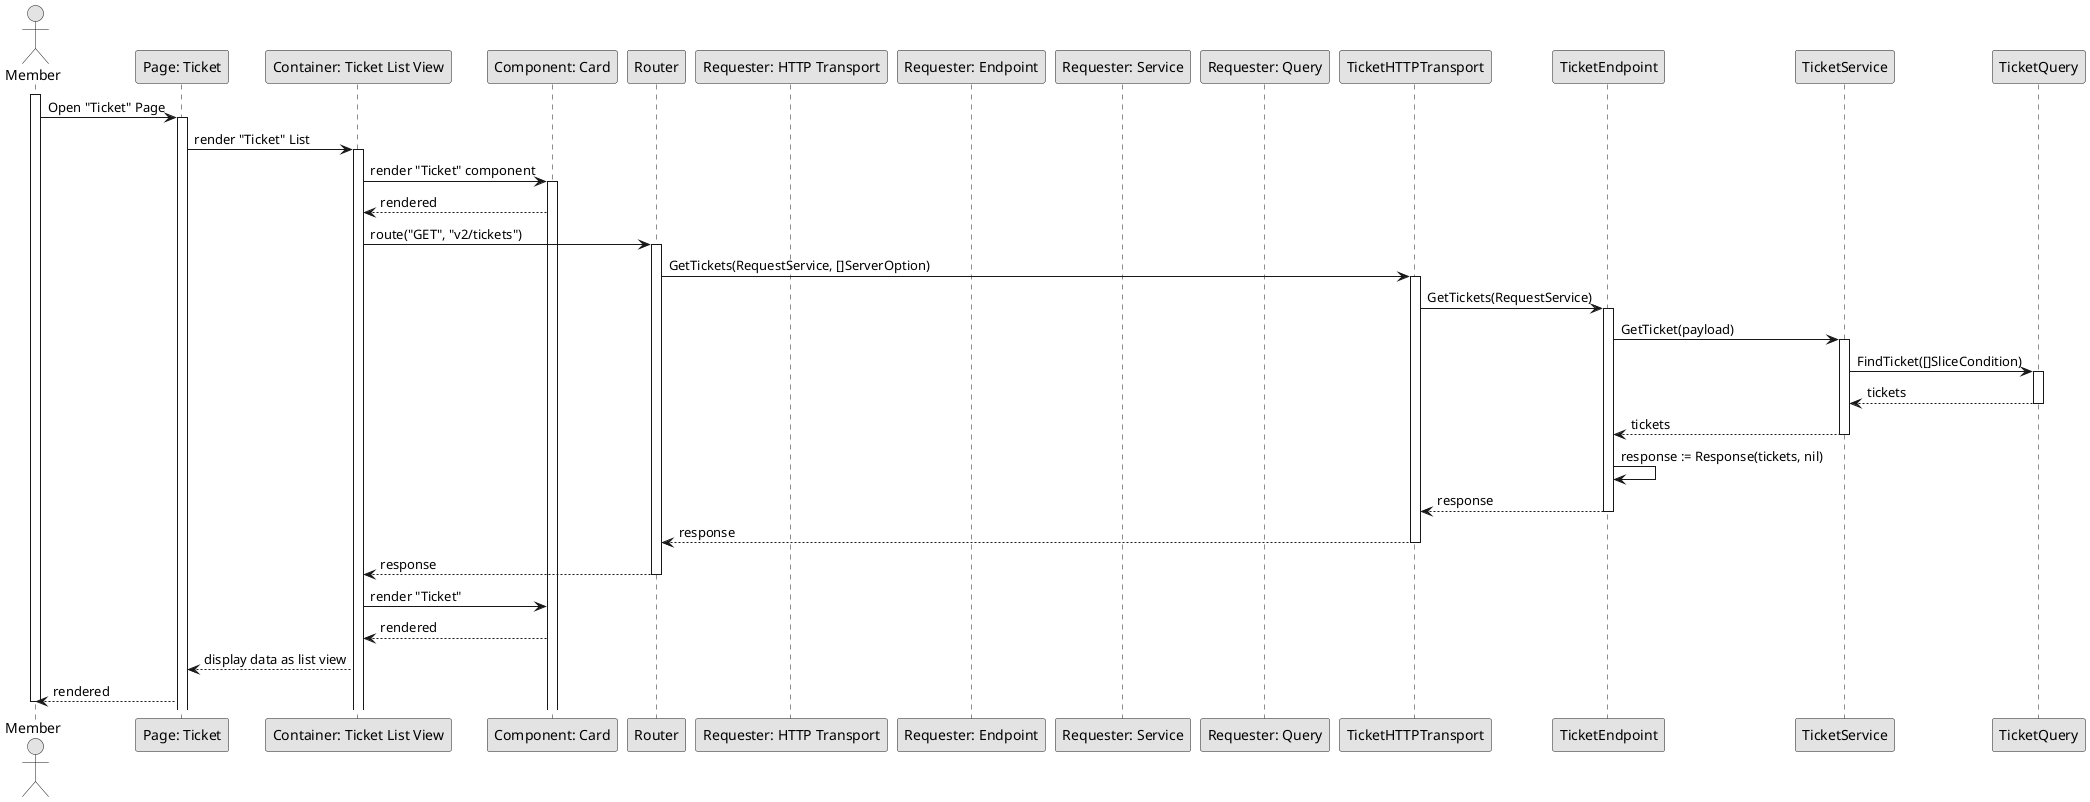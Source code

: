 @startuml GetRequested

skinparam Monochrome true
skinparam Shadowing false

actor Member
participant "Page: Ticket" as TicketPage
participant "Container: Ticket List View" as TicketListViewContainer
participant "Component: Card" as Ticket
participant "Router" as Router
participant "Requester: HTTP Transport" as RequestHTTPTransport
participant "Requester: Endpoint" as RequestEndpoint
participant "Requester: Service" as RequestService
participant "Requester: Query" as RequestQuery

activate Member

Member->TicketPage: Open "Ticket" Page
activate TicketPage
TicketPage->TicketListViewContainer: render "Ticket" List
activate TicketListViewContainer
TicketListViewContainer->Ticket: render "Ticket" component
activate Ticket
Ticket-->TicketListViewContainer: rendered
TicketListViewContainer->Router: route("GET", "v2/tickets")
activate Router
Router->TicketHTTPTransport: GetTickets(RequestService, []ServerOption)
activate TicketHTTPTransport
TicketHTTPTransport->TicketEndpoint: GetTickets(RequestService)
activate TicketEndpoint
TicketEndpoint->TicketService: GetTicket(payload)
activate TicketService
TicketService->TicketQuery: FindTicket([]SliceCondition)
activate TicketQuery
TicketQuery-->TicketService: tickets
deactivate TicketQuery
TicketService-->TicketEndpoint: tickets
deactivate TicketService
TicketEndpoint->TicketEndpoint: response := Response(tickets, nil)
TicketEndpoint-->TicketHTTPTransport: response
deactivate TicketEndpoint
TicketHTTPTransport-->Router: response
deactivate TicketHTTPTransport
Router-->TicketListViewContainer: response
deactivate Router
TicketListViewContainer->Ticket: render "Ticket"
Ticket-->TicketListViewContainer: rendered
TicketListViewContainer-->TicketPage: display data as list view
TicketPage-->Member: rendered

deactivate Member

@enduml